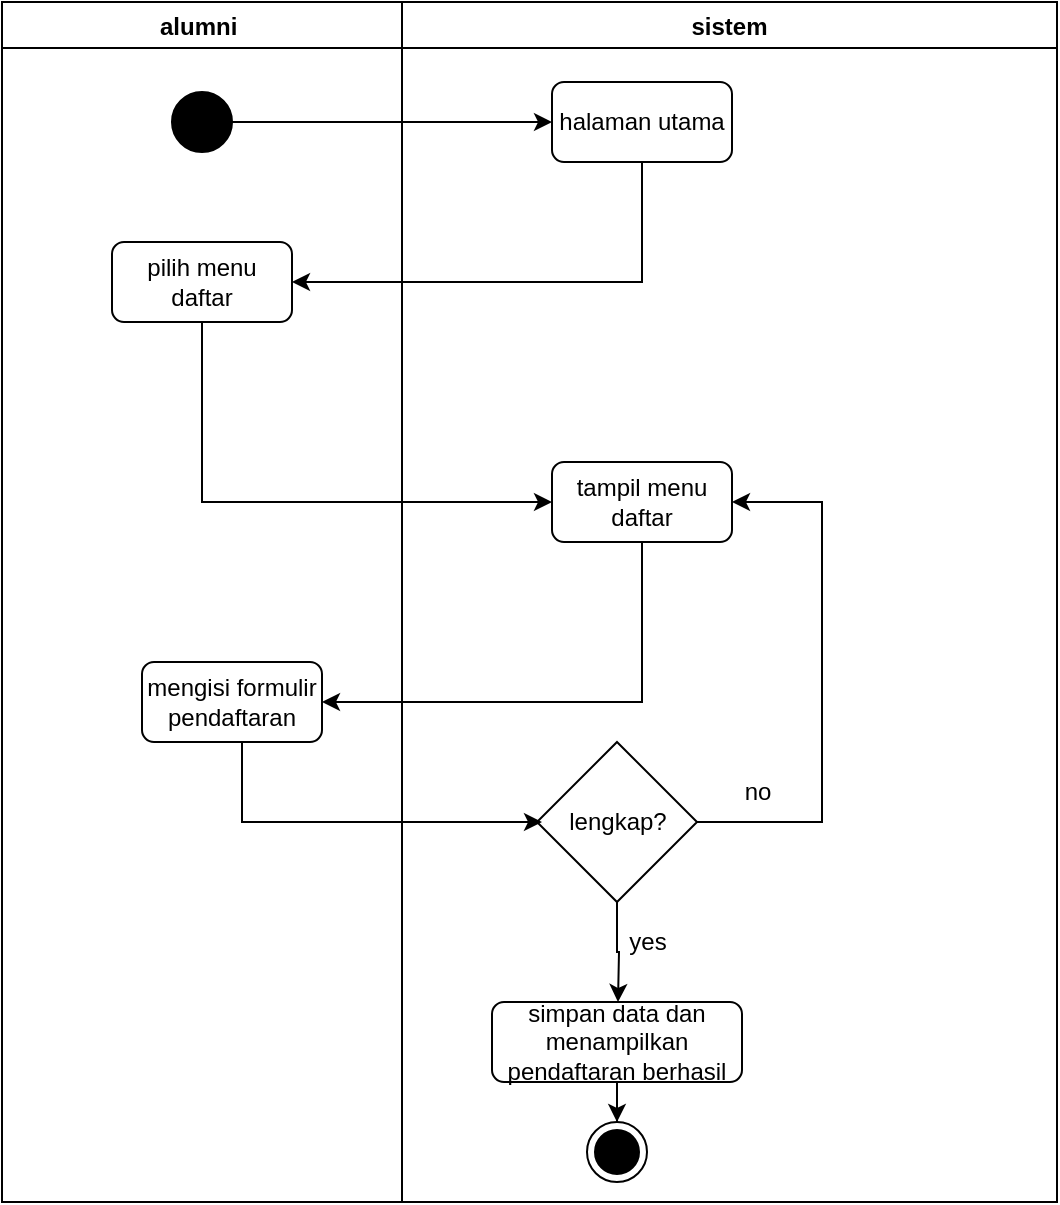 <mxfile version="20.0.4" type="github"><diagram id="IU8xrknCbxoS3MElJnr0" name="Page-1"><mxGraphModel dx="828" dy="-317" grid="0" gridSize="10" guides="1" tooltips="1" connect="1" arrows="1" fold="1" page="0" pageScale="1" pageWidth="850" pageHeight="1100" math="0" shadow="0"><root><mxCell id="0"/><mxCell id="1" parent="0"/><mxCell id="b5KehOeUu0yEov2A90qx-10" value="alumni " style="swimlane;" parent="1" vertex="1"><mxGeometry x="230" y="1000" width="200" height="600" as="geometry"/></mxCell><mxCell id="b5KehOeUu0yEov2A90qx-11" value="" style="ellipse;whiteSpace=wrap;html=1;aspect=fixed;fillColor=#000000;" parent="b5KehOeUu0yEov2A90qx-10" vertex="1"><mxGeometry x="85" y="45" width="30" height="30" as="geometry"/></mxCell><mxCell id="b5KehOeUu0yEov2A90qx-12" value="pilih menu daftar" style="rounded=1;whiteSpace=wrap;html=1;fillColor=#FFFFFF;" parent="b5KehOeUu0yEov2A90qx-10" vertex="1"><mxGeometry x="55" y="120" width="90" height="40" as="geometry"/></mxCell><mxCell id="b5KehOeUu0yEov2A90qx-13" value="mengisi formulir pendaftaran" style="rounded=1;whiteSpace=wrap;html=1;fillColor=#FFFFFF;" parent="b5KehOeUu0yEov2A90qx-10" vertex="1"><mxGeometry x="70" y="330" width="90" height="40" as="geometry"/></mxCell><mxCell id="b5KehOeUu0yEov2A90qx-14" value="sistem" style="swimlane;" parent="1" vertex="1"><mxGeometry x="430" y="1000" width="327.5" height="600" as="geometry"/></mxCell><mxCell id="b5KehOeUu0yEov2A90qx-15" value="halaman utama" style="rounded=1;whiteSpace=wrap;html=1;fillColor=#FFFFFF;" parent="b5KehOeUu0yEov2A90qx-14" vertex="1"><mxGeometry x="75" y="40" width="90" height="40" as="geometry"/></mxCell><mxCell id="b5KehOeUu0yEov2A90qx-16" value="tampil menu daftar" style="rounded=1;whiteSpace=wrap;html=1;fillColor=#FFFFFF;" parent="b5KehOeUu0yEov2A90qx-14" vertex="1"><mxGeometry x="75" y="230" width="90" height="40" as="geometry"/></mxCell><mxCell id="b5KehOeUu0yEov2A90qx-17" value="" style="edgeStyle=orthogonalEdgeStyle;rounded=0;orthogonalLoop=1;jettySize=auto;html=1;" parent="b5KehOeUu0yEov2A90qx-14" source="b5KehOeUu0yEov2A90qx-18" target="b5KehOeUu0yEov2A90qx-19" edge="1"><mxGeometry relative="1" as="geometry"/></mxCell><mxCell id="b5KehOeUu0yEov2A90qx-18" value="simpan data dan menampilkan pendaftaran berhasil" style="rounded=1;whiteSpace=wrap;html=1;fillColor=#FFFFFF;" parent="b5KehOeUu0yEov2A90qx-14" vertex="1"><mxGeometry x="45" y="500" width="125" height="40" as="geometry"/></mxCell><mxCell id="b5KehOeUu0yEov2A90qx-19" value="" style="ellipse;html=1;shape=endState;fillColor=#000000;strokeColor=#000000;" parent="b5KehOeUu0yEov2A90qx-14" vertex="1"><mxGeometry x="92.5" y="560" width="30" height="30" as="geometry"/></mxCell><mxCell id="b5KehOeUu0yEov2A90qx-20" value="" style="edgeStyle=orthogonalEdgeStyle;rounded=0;orthogonalLoop=1;jettySize=auto;html=1;entryX=1;entryY=0.5;entryDx=0;entryDy=0;" parent="b5KehOeUu0yEov2A90qx-14" source="b5KehOeUu0yEov2A90qx-22" target="b5KehOeUu0yEov2A90qx-16" edge="1"><mxGeometry relative="1" as="geometry"><mxPoint x="217.5" y="410" as="targetPoint"/><Array as="points"><mxPoint x="210" y="410"/><mxPoint x="210" y="250"/></Array></mxGeometry></mxCell><mxCell id="b5KehOeUu0yEov2A90qx-21" value="" style="edgeStyle=orthogonalEdgeStyle;rounded=0;orthogonalLoop=1;jettySize=auto;html=1;" parent="b5KehOeUu0yEov2A90qx-14" source="b5KehOeUu0yEov2A90qx-22" edge="1"><mxGeometry relative="1" as="geometry"><mxPoint x="108" y="500" as="targetPoint"/></mxGeometry></mxCell><mxCell id="b5KehOeUu0yEov2A90qx-22" value="lengkap?" style="rhombus;whiteSpace=wrap;html=1;" parent="b5KehOeUu0yEov2A90qx-14" vertex="1"><mxGeometry x="67.5" y="370" width="80" height="80" as="geometry"/></mxCell><mxCell id="b5KehOeUu0yEov2A90qx-23" style="edgeStyle=orthogonalEdgeStyle;rounded=0;orthogonalLoop=1;jettySize=auto;html=1;exitX=0.5;exitY=1;exitDx=0;exitDy=0;" parent="b5KehOeUu0yEov2A90qx-14" source="b5KehOeUu0yEov2A90qx-18" target="b5KehOeUu0yEov2A90qx-18" edge="1"><mxGeometry relative="1" as="geometry"/></mxCell><mxCell id="b5KehOeUu0yEov2A90qx-24" value="yes" style="text;html=1;strokeColor=none;fillColor=none;align=center;verticalAlign=middle;whiteSpace=wrap;rounded=0;" parent="b5KehOeUu0yEov2A90qx-14" vertex="1"><mxGeometry x="92.5" y="455" width="60" height="30" as="geometry"/></mxCell><mxCell id="b5KehOeUu0yEov2A90qx-25" value="no" style="text;html=1;strokeColor=none;fillColor=none;align=center;verticalAlign=middle;whiteSpace=wrap;rounded=0;" parent="b5KehOeUu0yEov2A90qx-14" vertex="1"><mxGeometry x="147.5" y="380" width="60" height="30" as="geometry"/></mxCell><mxCell id="b5KehOeUu0yEov2A90qx-26" value="" style="edgeStyle=orthogonalEdgeStyle;rounded=0;orthogonalLoop=1;jettySize=auto;html=1;entryX=0;entryY=0.5;entryDx=0;entryDy=0;" parent="1" source="b5KehOeUu0yEov2A90qx-11" target="b5KehOeUu0yEov2A90qx-15" edge="1"><mxGeometry relative="1" as="geometry"><mxPoint x="380" y="1055" as="targetPoint"/><Array as="points"><mxPoint x="390" y="1060"/><mxPoint x="390" y="1060"/></Array></mxGeometry></mxCell><mxCell id="b5KehOeUu0yEov2A90qx-27" value="" style="edgeStyle=orthogonalEdgeStyle;rounded=0;orthogonalLoop=1;jettySize=auto;html=1;entryX=1;entryY=0.5;entryDx=0;entryDy=0;" parent="1" source="b5KehOeUu0yEov2A90qx-15" target="b5KehOeUu0yEov2A90qx-12" edge="1"><mxGeometry relative="1" as="geometry"><mxPoint x="550" y="1140" as="targetPoint"/><Array as="points"><mxPoint x="550" y="1140"/></Array></mxGeometry></mxCell><mxCell id="b5KehOeUu0yEov2A90qx-28" value="" style="edgeStyle=orthogonalEdgeStyle;rounded=0;orthogonalLoop=1;jettySize=auto;html=1;entryX=0;entryY=0.5;entryDx=0;entryDy=0;" parent="1" source="b5KehOeUu0yEov2A90qx-12" target="b5KehOeUu0yEov2A90qx-16" edge="1"><mxGeometry relative="1" as="geometry"><Array as="points"><mxPoint x="330" y="1250"/></Array></mxGeometry></mxCell><mxCell id="b5KehOeUu0yEov2A90qx-29" value="" style="edgeStyle=orthogonalEdgeStyle;rounded=0;orthogonalLoop=1;jettySize=auto;html=1;entryX=1;entryY=0.5;entryDx=0;entryDy=0;" parent="1" source="b5KehOeUu0yEov2A90qx-16" target="b5KehOeUu0yEov2A90qx-13" edge="1"><mxGeometry relative="1" as="geometry"><mxPoint x="550" y="1340" as="targetPoint"/><Array as="points"><mxPoint x="550" y="1350"/></Array></mxGeometry></mxCell><mxCell id="b5KehOeUu0yEov2A90qx-30" value="" style="edgeStyle=orthogonalEdgeStyle;rounded=0;orthogonalLoop=1;jettySize=auto;html=1;" parent="1" source="b5KehOeUu0yEov2A90qx-13" edge="1"><mxGeometry relative="1" as="geometry"><mxPoint x="500" y="1410" as="targetPoint"/><Array as="points"><mxPoint x="350" y="1410"/></Array></mxGeometry></mxCell></root></mxGraphModel></diagram></mxfile>
